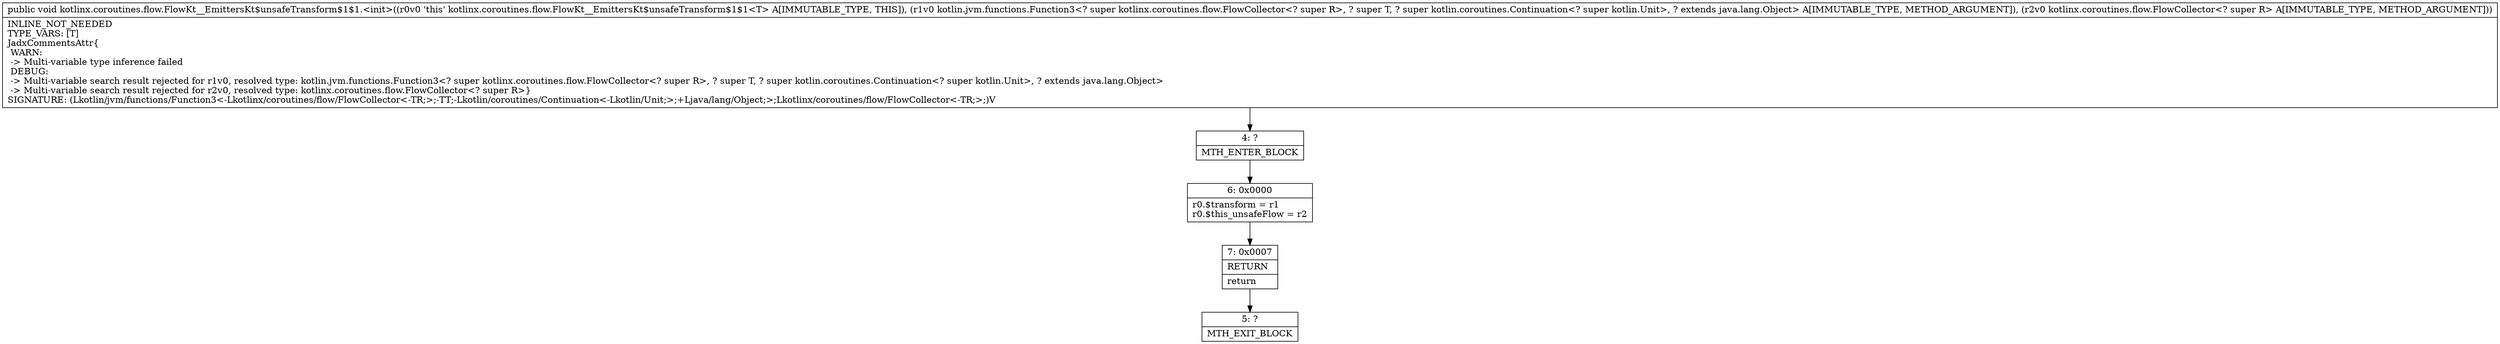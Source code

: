 digraph "CFG forkotlinx.coroutines.flow.FlowKt__EmittersKt$unsafeTransform$1$1.\<init\>(Lkotlin\/jvm\/functions\/Function3;Lkotlinx\/coroutines\/flow\/FlowCollector;)V" {
Node_4 [shape=record,label="{4\:\ ?|MTH_ENTER_BLOCK\l}"];
Node_6 [shape=record,label="{6\:\ 0x0000|r0.$transform = r1\lr0.$this_unsafeFlow = r2\l}"];
Node_7 [shape=record,label="{7\:\ 0x0007|RETURN\l|return\l}"];
Node_5 [shape=record,label="{5\:\ ?|MTH_EXIT_BLOCK\l}"];
MethodNode[shape=record,label="{public void kotlinx.coroutines.flow.FlowKt__EmittersKt$unsafeTransform$1$1.\<init\>((r0v0 'this' kotlinx.coroutines.flow.FlowKt__EmittersKt$unsafeTransform$1$1\<T\> A[IMMUTABLE_TYPE, THIS]), (r1v0 kotlin.jvm.functions.Function3\<? super kotlinx.coroutines.flow.FlowCollector\<? super R\>, ? super T, ? super kotlin.coroutines.Continuation\<? super kotlin.Unit\>, ? extends java.lang.Object\> A[IMMUTABLE_TYPE, METHOD_ARGUMENT]), (r2v0 kotlinx.coroutines.flow.FlowCollector\<? super R\> A[IMMUTABLE_TYPE, METHOD_ARGUMENT]))  | INLINE_NOT_NEEDED\lTYPE_VARS: [T]\lJadxCommentsAttr\{\l WARN: \l \-\> Multi\-variable type inference failed\l DEBUG: \l \-\> Multi\-variable search result rejected for r1v0, resolved type: kotlin.jvm.functions.Function3\<? super kotlinx.coroutines.flow.FlowCollector\<? super R\>, ? super T, ? super kotlin.coroutines.Continuation\<? super kotlin.Unit\>, ? extends java.lang.Object\>\l \-\> Multi\-variable search result rejected for r2v0, resolved type: kotlinx.coroutines.flow.FlowCollector\<? super R\>\}\lSIGNATURE: (Lkotlin\/jvm\/functions\/Function3\<\-Lkotlinx\/coroutines\/flow\/FlowCollector\<\-TR;\>;\-TT;\-Lkotlin\/coroutines\/Continuation\<\-Lkotlin\/Unit;\>;+Ljava\/lang\/Object;\>;Lkotlinx\/coroutines\/flow\/FlowCollector\<\-TR;\>;)V\l}"];
MethodNode -> Node_4;Node_4 -> Node_6;
Node_6 -> Node_7;
Node_7 -> Node_5;
}

